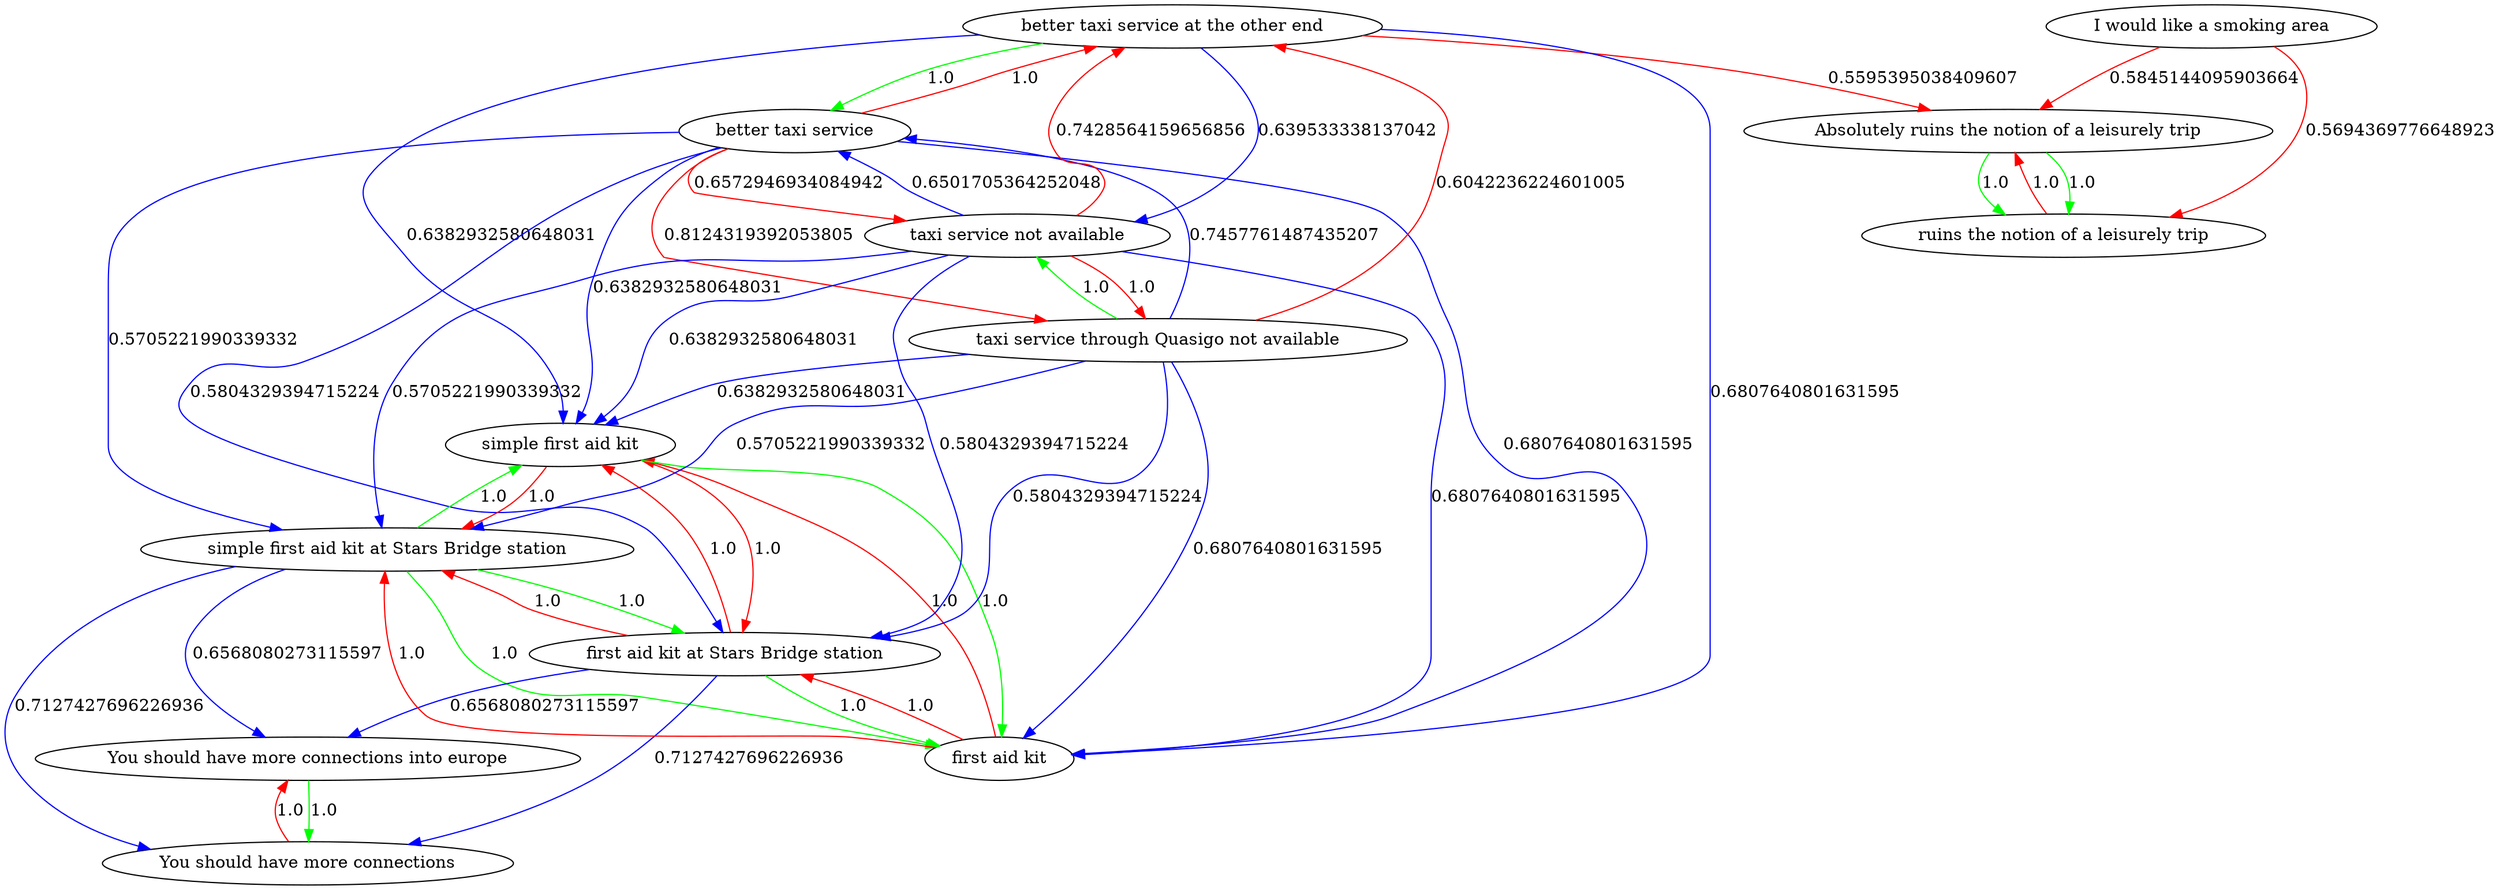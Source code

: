 digraph rawGraph {
"Absolutely ruins the notion of a leisurely trip";"ruins the notion of a leisurely trip";"I would like a smoking area";"You should have more connections into europe";"You should have more connections";"better taxi service at the other end";"better taxi service";"simple first aid kit at Stars Bridge station";"first aid kit at Stars Bridge station";"first aid kit";"simple first aid kit";"taxi service through Quasigo not available";"taxi service not available";"Absolutely ruins the notion of a leisurely trip" -> "ruins the notion of a leisurely trip" [label=1.0] [color=green]
"Absolutely ruins the notion of a leisurely trip" -> "ruins the notion of a leisurely trip" [label=1.0] [color=green]
"ruins the notion of a leisurely trip" -> "Absolutely ruins the notion of a leisurely trip" [label=1.0] [color=red]
"I would like a smoking area" -> "Absolutely ruins the notion of a leisurely trip" [label=0.5845144095903664] [color=red]
"I would like a smoking area" -> "ruins the notion of a leisurely trip" [label=0.5694369776648923] [color=red]
"You should have more connections into europe" -> "You should have more connections" [label=1.0] [color=green]
"You should have more connections" -> "You should have more connections into europe" [label=1.0] [color=red]
"better taxi service at the other end" -> "better taxi service" [label=1.0] [color=green]
"better taxi service" -> "better taxi service at the other end" [label=1.0] [color=red]
"better taxi service at the other end" -> "Absolutely ruins the notion of a leisurely trip" [label=0.5595395038409607] [color=red]
"simple first aid kit at Stars Bridge station" -> "first aid kit at Stars Bridge station" [label=1.0] [color=green]
"first aid kit at Stars Bridge station" -> "first aid kit" [label=1.0] [color=green]
"simple first aid kit at Stars Bridge station" -> "simple first aid kit" [label=1.0] [color=green]
"simple first aid kit" -> "first aid kit" [label=1.0] [color=green]
"simple first aid kit at Stars Bridge station" -> "first aid kit" [label=1.0] [color=green]
"first aid kit at Stars Bridge station" -> "simple first aid kit at Stars Bridge station" [label=1.0] [color=red]
"first aid kit at Stars Bridge station" -> "simple first aid kit" [label=1.0] [color=red]
"first aid kit" -> "simple first aid kit at Stars Bridge station" [label=1.0] [color=red]
"first aid kit" -> "first aid kit at Stars Bridge station" [label=1.0] [color=red]
"first aid kit" -> "simple first aid kit" [label=1.0] [color=red]
"simple first aid kit" -> "simple first aid kit at Stars Bridge station" [label=1.0] [color=red]
"simple first aid kit" -> "first aid kit at Stars Bridge station" [label=1.0] [color=red]
"better taxi service at the other end" -> "first aid kit" [label=0.6807640801631595] [color=blue]
"better taxi service at the other end" -> "simple first aid kit" [label=0.6382932580648031] [color=blue]
"better taxi service" -> "simple first aid kit at Stars Bridge station" [label=0.5705221990339332] [color=blue]
"better taxi service" -> "first aid kit at Stars Bridge station" [label=0.5804329394715224] [color=blue]
"better taxi service" -> "first aid kit" [label=0.6807640801631595] [color=blue]
"better taxi service" -> "simple first aid kit" [label=0.6382932580648031] [color=blue]
"simple first aid kit at Stars Bridge station" -> "You should have more connections into europe" [label=0.6568080273115597] [color=blue]
"simple first aid kit at Stars Bridge station" -> "You should have more connections" [label=0.7127427696226936] [color=blue]
"first aid kit at Stars Bridge station" -> "You should have more connections into europe" [label=0.6568080273115597] [color=blue]
"first aid kit at Stars Bridge station" -> "You should have more connections" [label=0.7127427696226936] [color=blue]
"taxi service through Quasigo not available" -> "taxi service not available" [label=1.0] [color=green]
"taxi service not available" -> "taxi service through Quasigo not available" [label=1.0] [color=red]
"better taxi service at the other end" -> "taxi service not available" [label=0.639533338137042] [color=blue]
"better taxi service" -> "taxi service through Quasigo not available" [label=0.8124319392053805] [color=red]
"better taxi service" -> "taxi service not available" [label=0.6572946934084942] [color=red]
"taxi service through Quasigo not available" -> "better taxi service at the other end" [label=0.6042236224601005] [color=red]
"taxi service through Quasigo not available" -> "better taxi service" [label=0.7457761487435207] [color=blue]
"taxi service through Quasigo not available" -> "simple first aid kit at Stars Bridge station" [label=0.5705221990339332] [color=blue]
"taxi service through Quasigo not available" -> "first aid kit at Stars Bridge station" [label=0.5804329394715224] [color=blue]
"taxi service through Quasigo not available" -> "first aid kit" [label=0.6807640801631595] [color=blue]
"taxi service through Quasigo not available" -> "simple first aid kit" [label=0.6382932580648031] [color=blue]
"taxi service not available" -> "better taxi service at the other end" [label=0.7428564159656856] [color=red]
"taxi service not available" -> "better taxi service" [label=0.6501705364252048] [color=blue]
"taxi service not available" -> "simple first aid kit at Stars Bridge station" [label=0.5705221990339332] [color=blue]
"taxi service not available" -> "first aid kit at Stars Bridge station" [label=0.5804329394715224] [color=blue]
"taxi service not available" -> "first aid kit" [label=0.6807640801631595] [color=blue]
"taxi service not available" -> "simple first aid kit" [label=0.6382932580648031] [color=blue]
}